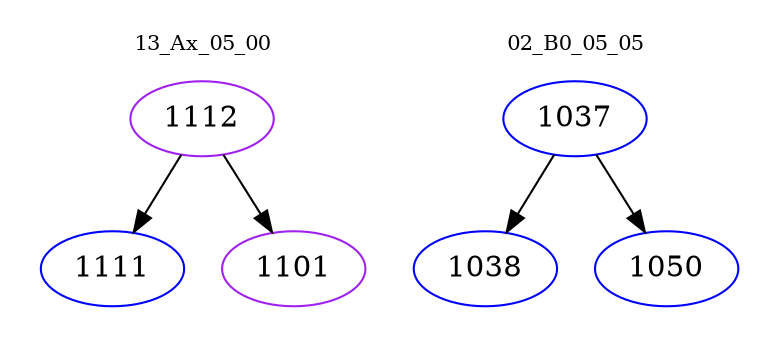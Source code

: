 digraph{
subgraph cluster_0 {
color = white
label = "13_Ax_05_00";
fontsize=10;
T0_1112 [label="1112", color="purple"]
T0_1112 -> T0_1111 [color="black"]
T0_1111 [label="1111", color="blue"]
T0_1112 -> T0_1101 [color="black"]
T0_1101 [label="1101", color="purple"]
}
subgraph cluster_1 {
color = white
label = "02_B0_05_05";
fontsize=10;
T1_1037 [label="1037", color="blue"]
T1_1037 -> T1_1038 [color="black"]
T1_1038 [label="1038", color="blue"]
T1_1037 -> T1_1050 [color="black"]
T1_1050 [label="1050", color="blue"]
}
}
